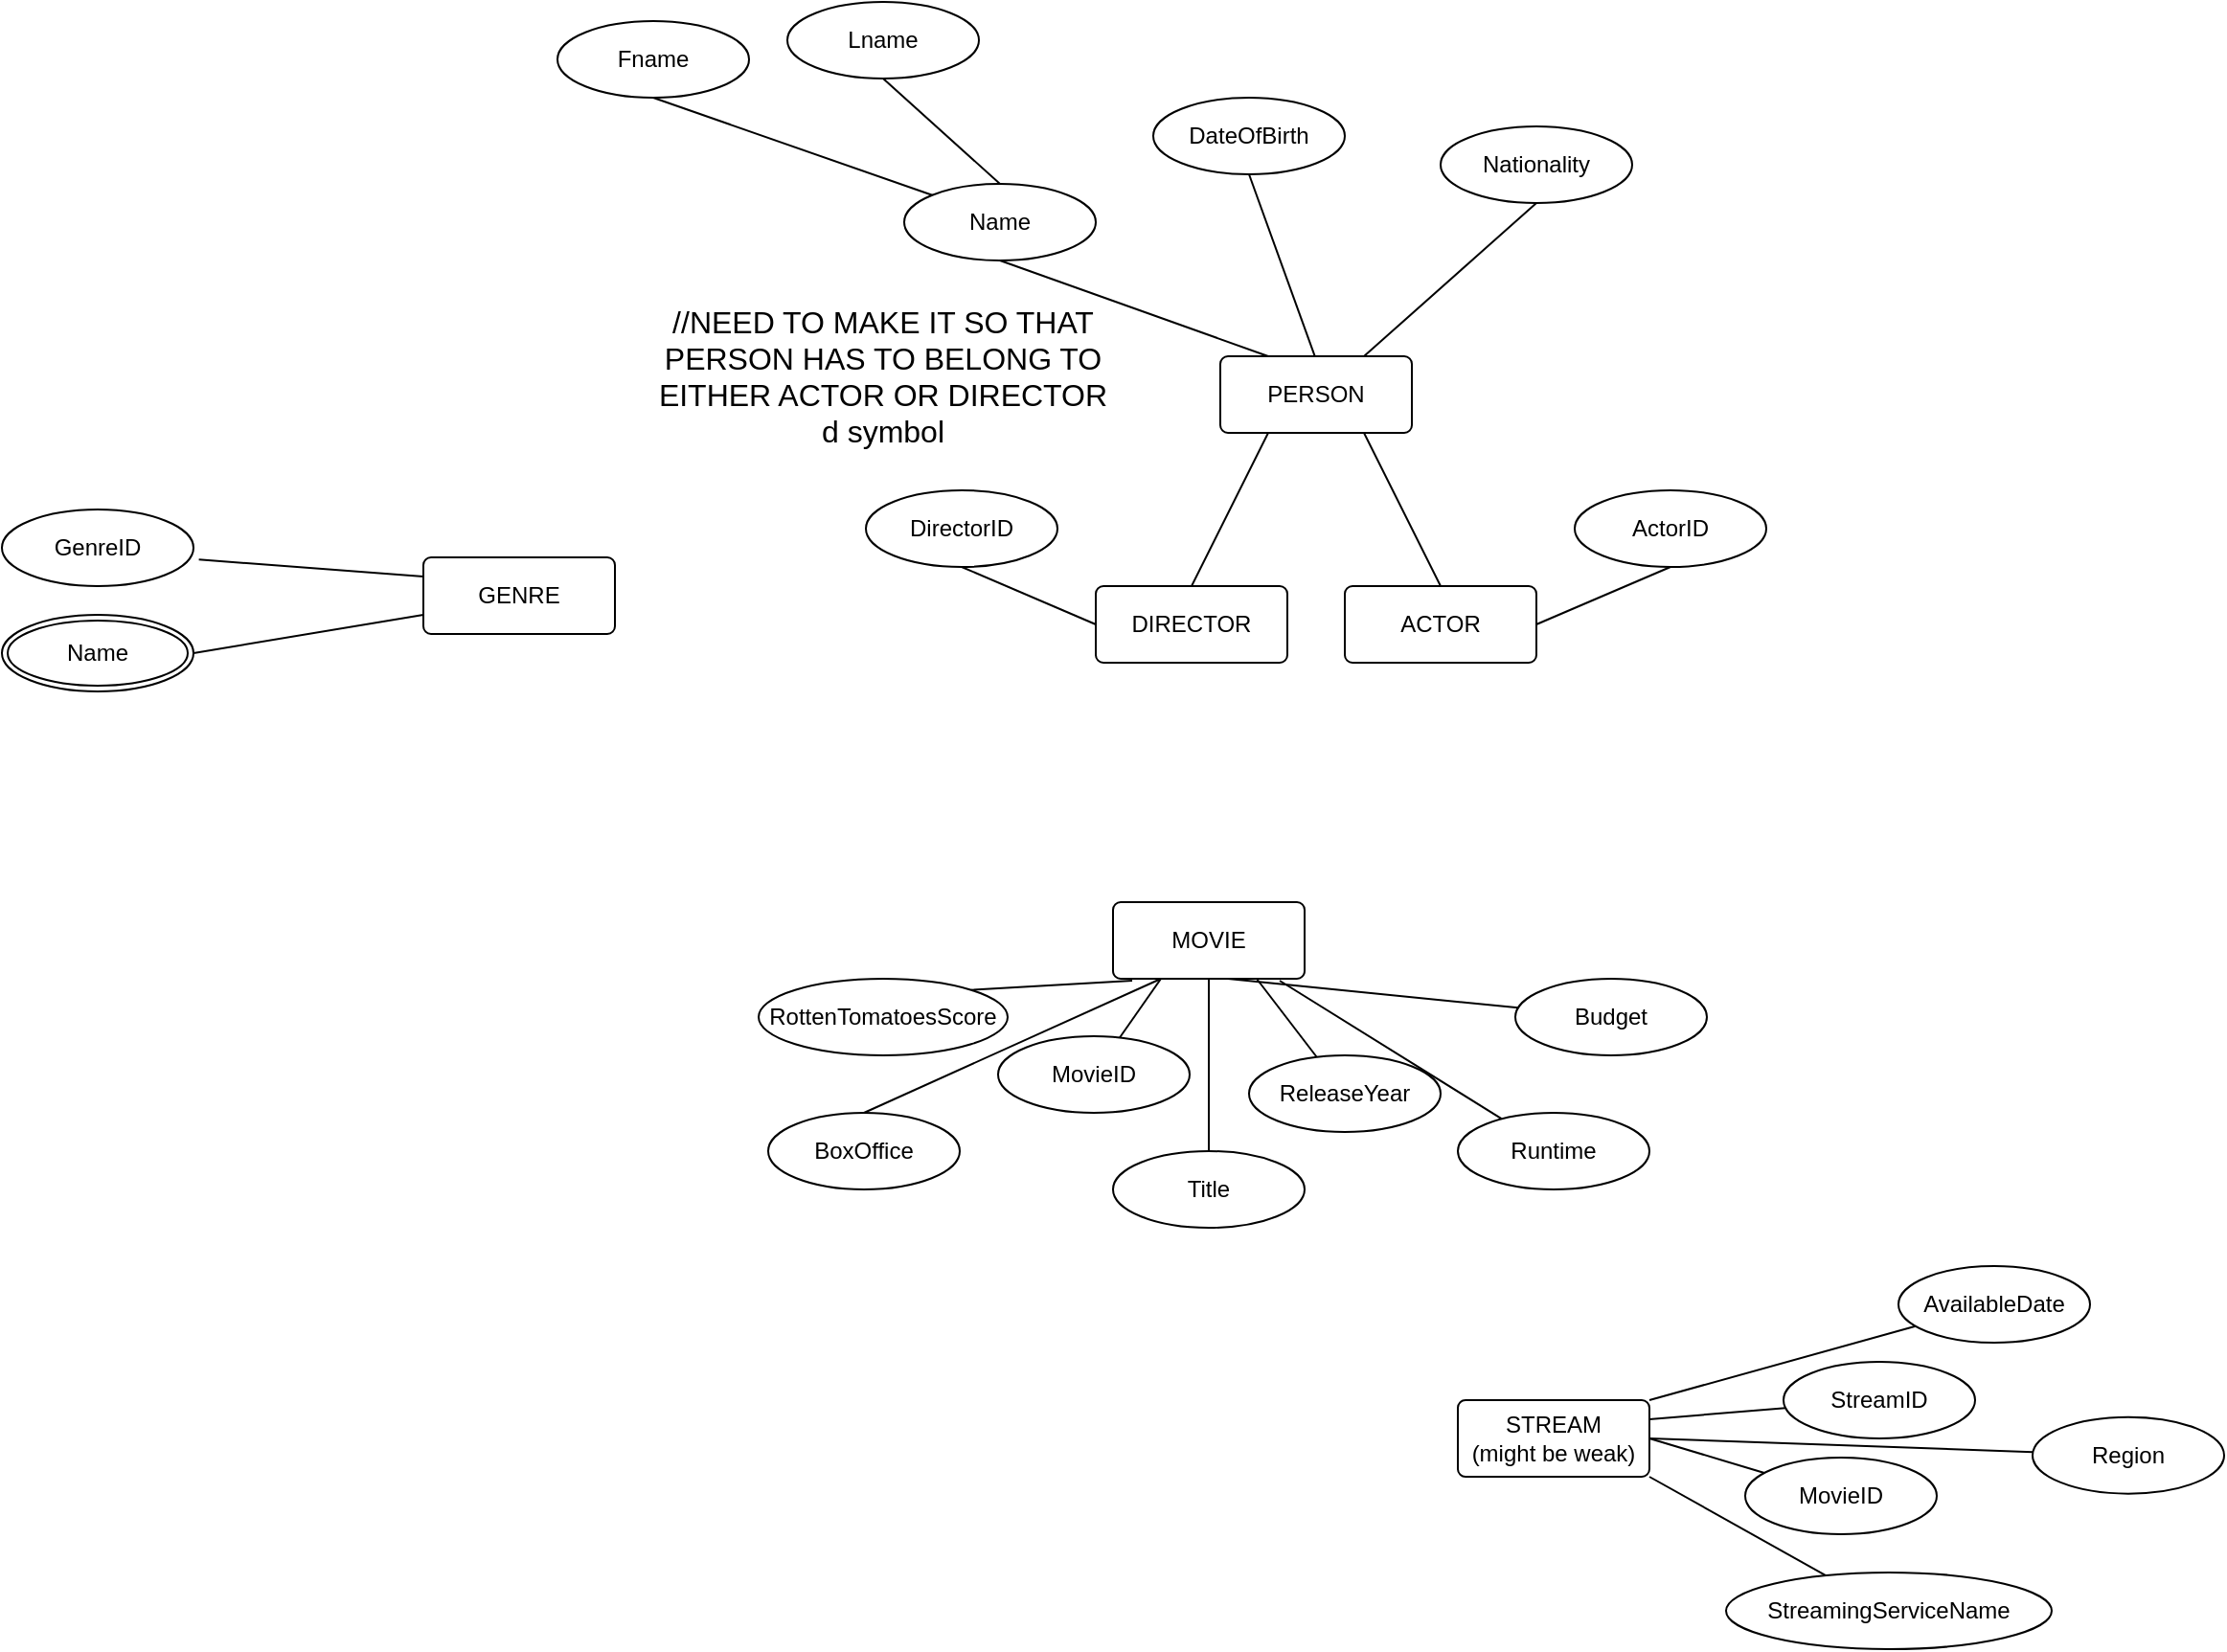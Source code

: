 <mxfile version="24.0.2" type="github">
  <diagram id="R2lEEEUBdFMjLlhIrx00" name="Page-1">
    <mxGraphModel dx="1458" dy="702" grid="1" gridSize="10" guides="1" tooltips="1" connect="1" arrows="1" fold="1" page="1" pageScale="1" pageWidth="850" pageHeight="1100" math="0" shadow="0" extFonts="Permanent Marker^https://fonts.googleapis.com/css?family=Permanent+Marker">
      <root>
        <mxCell id="0" />
        <mxCell id="1" parent="0" />
        <mxCell id="fxX5GoJw1D74PvkWUNWs-8" value="" style="endArrow=none;html=1;rounded=0;fontSize=12;startSize=8;endSize=8;curved=1;exitX=0.25;exitY=0;exitDx=0;exitDy=0;entryX=0.5;entryY=1;entryDx=0;entryDy=0;" parent="1" source="fxX5GoJw1D74PvkWUNWs-40" target="fxX5GoJw1D74PvkWUNWs-46" edge="1">
          <mxGeometry width="50" height="50" relative="1" as="geometry">
            <mxPoint x="-4.0" y="195.36" as="sourcePoint" />
            <mxPoint x="-56.941" y="174.888" as="targetPoint" />
          </mxGeometry>
        </mxCell>
        <mxCell id="fxX5GoJw1D74PvkWUNWs-11" value="" style="endArrow=none;html=1;rounded=0;fontSize=12;startSize=8;endSize=8;curved=1;exitX=0.506;exitY=0.087;exitDx=0;exitDy=0;exitPerimeter=0;entryX=0.5;entryY=1;entryDx=0;entryDy=0;" parent="1" source="fxX5GoJw1D74PvkWUNWs-40" target="fxX5GoJw1D74PvkWUNWs-47" edge="1">
          <mxGeometry width="50" height="50" relative="1" as="geometry">
            <mxPoint x="26.96" y="196.98" as="sourcePoint" />
            <mxPoint x="32.749" y="134.941" as="targetPoint" />
          </mxGeometry>
        </mxCell>
        <mxCell id="fxX5GoJw1D74PvkWUNWs-14" value="" style="endArrow=none;html=1;rounded=0;fontSize=12;startSize=8;endSize=8;curved=1;exitX=0.75;exitY=0;exitDx=0;exitDy=0;entryX=0.5;entryY=1;entryDx=0;entryDy=0;" parent="1" source="fxX5GoJw1D74PvkWUNWs-40" target="fxX5GoJw1D74PvkWUNWs-48" edge="1">
          <mxGeometry width="50" height="50" relative="1" as="geometry">
            <mxPoint x="101.0" y="225" as="sourcePoint" />
            <mxPoint x="163.221" y="145.455" as="targetPoint" />
          </mxGeometry>
        </mxCell>
        <mxCell id="fxX5GoJw1D74PvkWUNWs-16" value="" style="endArrow=none;html=1;rounded=0;fontSize=12;startSize=8;endSize=8;curved=1;exitX=0;exitY=0;exitDx=0;exitDy=0;entryX=0.5;entryY=1;entryDx=0;entryDy=0;" parent="1" source="fxX5GoJw1D74PvkWUNWs-46" target="fxX5GoJw1D74PvkWUNWs-49" edge="1">
          <mxGeometry width="50" height="50" relative="1" as="geometry">
            <mxPoint x="-143.44" y="121.24" as="sourcePoint" />
            <mxPoint x="-272.1" y="87.96" as="targetPoint" />
          </mxGeometry>
        </mxCell>
        <mxCell id="fxX5GoJw1D74PvkWUNWs-30" value="" style="endArrow=none;html=1;rounded=0;fontSize=12;startSize=8;endSize=8;curved=1;entryX=0.5;entryY=1;entryDx=0;entryDy=0;exitX=0.5;exitY=0;exitDx=0;exitDy=0;" parent="1" source="fxX5GoJw1D74PvkWUNWs-46" target="fxX5GoJw1D74PvkWUNWs-50" edge="1">
          <mxGeometry width="50" height="50" relative="1" as="geometry">
            <mxPoint x="-134.32" y="117.64" as="sourcePoint" />
            <mxPoint x="-139" y="90" as="targetPoint" />
          </mxGeometry>
        </mxCell>
        <mxCell id="fxX5GoJw1D74PvkWUNWs-33" value="&lt;div&gt;//NEED TO MAKE IT SO THAT PERSON HAS TO BELONG TO EITHER ACTOR OR DIRECTOR&lt;/div&gt;&lt;div&gt;d symbol&lt;/div&gt;&lt;div&gt;&lt;br&gt;&lt;/div&gt;" style="text;html=1;align=center;verticalAlign=middle;whiteSpace=wrap;rounded=0;fontSize=16;" parent="1" vertex="1">
          <mxGeometry x="-310" y="210" width="280" height="30" as="geometry" />
        </mxCell>
        <mxCell id="fxX5GoJw1D74PvkWUNWs-34" value="" style="endArrow=none;html=1;rounded=0;fontSize=12;startSize=8;endSize=8;curved=1;exitX=0.5;exitY=0;exitDx=0;exitDy=0;entryX=0.25;entryY=1;entryDx=0;entryDy=0;" parent="1" source="fxX5GoJw1D74PvkWUNWs-39" target="fxX5GoJw1D74PvkWUNWs-40" edge="1">
          <mxGeometry width="50" height="50" relative="1" as="geometry">
            <mxPoint x="-84" y="325" as="sourcePoint" />
            <mxPoint x="41.0" y="255" as="targetPoint" />
          </mxGeometry>
        </mxCell>
        <mxCell id="fxX5GoJw1D74PvkWUNWs-38" value="ACTOR" style="rounded=1;arcSize=10;whiteSpace=wrap;html=1;align=center;" parent="1" vertex="1">
          <mxGeometry x="71" y="325" width="100" height="40" as="geometry" />
        </mxCell>
        <mxCell id="fxX5GoJw1D74PvkWUNWs-39" value="DIRECTOR" style="rounded=1;arcSize=10;whiteSpace=wrap;html=1;align=center;" parent="1" vertex="1">
          <mxGeometry x="-59" y="325" width="100" height="40" as="geometry" />
        </mxCell>
        <mxCell id="fxX5GoJw1D74PvkWUNWs-40" value="PERSON" style="rounded=1;arcSize=10;whiteSpace=wrap;html=1;align=center;" parent="1" vertex="1">
          <mxGeometry x="6" y="205" width="100" height="40" as="geometry" />
        </mxCell>
        <mxCell id="fxX5GoJw1D74PvkWUNWs-43" value="MOVIE" style="rounded=1;arcSize=10;whiteSpace=wrap;html=1;align=center;" parent="1" vertex="1">
          <mxGeometry x="-50" y="490" width="100" height="40" as="geometry" />
        </mxCell>
        <mxCell id="fxX5GoJw1D74PvkWUNWs-44" value="GENRE" style="rounded=1;arcSize=10;whiteSpace=wrap;html=1;align=center;" parent="1" vertex="1">
          <mxGeometry x="-410" y="310" width="100" height="40" as="geometry" />
        </mxCell>
        <mxCell id="fxX5GoJw1D74PvkWUNWs-45" value="&lt;div&gt;STREAM&lt;/div&gt;&lt;div&gt;(might be weak)&lt;br&gt;&lt;/div&gt;" style="rounded=1;arcSize=10;whiteSpace=wrap;html=1;align=center;" parent="1" vertex="1">
          <mxGeometry x="130" y="750" width="100" height="40" as="geometry" />
        </mxCell>
        <mxCell id="fxX5GoJw1D74PvkWUNWs-46" value="Name" style="ellipse;whiteSpace=wrap;html=1;align=center;" parent="1" vertex="1">
          <mxGeometry x="-159" y="115" width="100" height="40" as="geometry" />
        </mxCell>
        <mxCell id="fxX5GoJw1D74PvkWUNWs-47" value="DateOfBirth" style="ellipse;whiteSpace=wrap;html=1;align=center;" parent="1" vertex="1">
          <mxGeometry x="-29" y="70" width="100" height="40" as="geometry" />
        </mxCell>
        <mxCell id="fxX5GoJw1D74PvkWUNWs-48" value="Nationality" style="ellipse;whiteSpace=wrap;html=1;align=center;" parent="1" vertex="1">
          <mxGeometry x="121" y="85" width="100" height="40" as="geometry" />
        </mxCell>
        <mxCell id="fxX5GoJw1D74PvkWUNWs-49" value="Fname" style="ellipse;whiteSpace=wrap;html=1;align=center;" parent="1" vertex="1">
          <mxGeometry x="-340" y="30" width="100" height="40" as="geometry" />
        </mxCell>
        <mxCell id="fxX5GoJw1D74PvkWUNWs-50" value="Lname" style="ellipse;whiteSpace=wrap;html=1;align=center;" parent="1" vertex="1">
          <mxGeometry x="-220" y="20" width="100" height="40" as="geometry" />
        </mxCell>
        <mxCell id="fxX5GoJw1D74PvkWUNWs-51" value="" style="endArrow=none;html=1;rounded=0;fontSize=12;startSize=8;endSize=8;curved=1;entryX=0.75;entryY=1;entryDx=0;entryDy=0;exitX=0.5;exitY=0;exitDx=0;exitDy=0;" parent="1" source="fxX5GoJw1D74PvkWUNWs-38" target="fxX5GoJw1D74PvkWUNWs-40" edge="1">
          <mxGeometry relative="1" as="geometry">
            <mxPoint x="-49" y="295" as="sourcePoint" />
            <mxPoint x="111" y="295" as="targetPoint" />
          </mxGeometry>
        </mxCell>
        <mxCell id="fxX5GoJw1D74PvkWUNWs-53" value="&lt;div&gt;DirectorID&lt;/div&gt;" style="ellipse;whiteSpace=wrap;html=1;align=center;" parent="1" vertex="1">
          <mxGeometry x="-179" y="275" width="100" height="40" as="geometry" />
        </mxCell>
        <mxCell id="fxX5GoJw1D74PvkWUNWs-55" value="" style="endArrow=none;html=1;rounded=0;fontSize=12;startSize=8;endSize=8;curved=1;exitX=0.5;exitY=1;exitDx=0;exitDy=0;entryX=0;entryY=0.5;entryDx=0;entryDy=0;" parent="1" source="fxX5GoJw1D74PvkWUNWs-53" target="fxX5GoJw1D74PvkWUNWs-39" edge="1">
          <mxGeometry relative="1" as="geometry">
            <mxPoint x="-239" y="375" as="sourcePoint" />
            <mxPoint x="-79" y="375" as="targetPoint" />
          </mxGeometry>
        </mxCell>
        <mxCell id="fxX5GoJw1D74PvkWUNWs-56" value="" style="endArrow=none;html=1;rounded=0;fontSize=12;startSize=8;endSize=8;curved=1;exitX=1;exitY=0.5;exitDx=0;exitDy=0;entryX=0.5;entryY=1;entryDx=0;entryDy=0;" parent="1" source="fxX5GoJw1D74PvkWUNWs-38" target="fxX5GoJw1D74PvkWUNWs-57" edge="1">
          <mxGeometry relative="1" as="geometry">
            <mxPoint x="191" y="295" as="sourcePoint" />
            <mxPoint x="281" y="325" as="targetPoint" />
          </mxGeometry>
        </mxCell>
        <mxCell id="fxX5GoJw1D74PvkWUNWs-57" value="ActorID" style="ellipse;whiteSpace=wrap;html=1;align=center;" parent="1" vertex="1">
          <mxGeometry x="191" y="275" width="100" height="40" as="geometry" />
        </mxCell>
        <mxCell id="qy2jAAidcB_i0tZy5J_H-1" value="" style="endArrow=none;html=1;rounded=0;fontSize=12;startSize=8;endSize=8;curved=1;exitX=0.25;exitY=1;exitDx=0;exitDy=0;" edge="1" parent="1" source="fxX5GoJw1D74PvkWUNWs-43" target="qy2jAAidcB_i0tZy5J_H-2">
          <mxGeometry relative="1" as="geometry">
            <mxPoint x="-30" y="560" as="sourcePoint" />
            <mxPoint x="-40" y="560" as="targetPoint" />
          </mxGeometry>
        </mxCell>
        <mxCell id="qy2jAAidcB_i0tZy5J_H-2" value="MovieID" style="ellipse;whiteSpace=wrap;html=1;align=center;" vertex="1" parent="1">
          <mxGeometry x="-110" y="560" width="100" height="40" as="geometry" />
        </mxCell>
        <mxCell id="qy2jAAidcB_i0tZy5J_H-3" value="" style="endArrow=none;html=1;rounded=0;fontSize=12;startSize=8;endSize=8;curved=1;exitX=0.5;exitY=1;exitDx=0;exitDy=0;" edge="1" parent="1" source="fxX5GoJw1D74PvkWUNWs-43" target="qy2jAAidcB_i0tZy5J_H-4">
          <mxGeometry relative="1" as="geometry">
            <mxPoint x="10" y="550" as="sourcePoint" />
            <mxPoint x="30" y="560" as="targetPoint" />
          </mxGeometry>
        </mxCell>
        <mxCell id="qy2jAAidcB_i0tZy5J_H-4" value="Title" style="ellipse;whiteSpace=wrap;html=1;align=center;" vertex="1" parent="1">
          <mxGeometry x="-50" y="620" width="100" height="40" as="geometry" />
        </mxCell>
        <mxCell id="qy2jAAidcB_i0tZy5J_H-5" value="" style="endArrow=none;html=1;rounded=0;fontSize=12;startSize=8;endSize=8;curved=1;exitX=0.75;exitY=1;exitDx=0;exitDy=0;" edge="1" parent="1" source="fxX5GoJw1D74PvkWUNWs-43" target="qy2jAAidcB_i0tZy5J_H-6">
          <mxGeometry relative="1" as="geometry">
            <mxPoint x="31" y="574.5" as="sourcePoint" />
            <mxPoint x="60" y="560" as="targetPoint" />
          </mxGeometry>
        </mxCell>
        <mxCell id="qy2jAAidcB_i0tZy5J_H-6" value="ReleaseYear" style="ellipse;whiteSpace=wrap;html=1;align=center;" vertex="1" parent="1">
          <mxGeometry x="21" y="570" width="100" height="40" as="geometry" />
        </mxCell>
        <mxCell id="qy2jAAidcB_i0tZy5J_H-7" value="" style="endArrow=none;html=1;rounded=0;fontSize=12;startSize=8;endSize=8;curved=1;exitX=0.87;exitY=1.025;exitDx=0;exitDy=0;exitPerimeter=0;" edge="1" parent="1" source="fxX5GoJw1D74PvkWUNWs-43" target="qy2jAAidcB_i0tZy5J_H-8">
          <mxGeometry relative="1" as="geometry">
            <mxPoint x="61" y="540" as="sourcePoint" />
            <mxPoint x="180" y="620" as="targetPoint" />
          </mxGeometry>
        </mxCell>
        <mxCell id="qy2jAAidcB_i0tZy5J_H-8" value="&lt;div&gt;Runtime&lt;/div&gt;" style="ellipse;whiteSpace=wrap;html=1;align=center;" vertex="1" parent="1">
          <mxGeometry x="130" y="600" width="100" height="40" as="geometry" />
        </mxCell>
        <mxCell id="qy2jAAidcB_i0tZy5J_H-9" value="" style="endArrow=none;html=1;rounded=0;fontSize=12;startSize=8;endSize=8;curved=1;entryX=0.1;entryY=1.025;entryDx=0;entryDy=0;entryPerimeter=0;exitX=1;exitY=0;exitDx=0;exitDy=0;" edge="1" parent="1" source="qy2jAAidcB_i0tZy5J_H-12" target="fxX5GoJw1D74PvkWUNWs-43">
          <mxGeometry relative="1" as="geometry">
            <mxPoint x="-140" y="520" as="sourcePoint" />
            <mxPoint x="-29" y="540" as="targetPoint" />
          </mxGeometry>
        </mxCell>
        <mxCell id="qy2jAAidcB_i0tZy5J_H-12" value="RottenTomatoesScore" style="ellipse;whiteSpace=wrap;html=1;align=center;" vertex="1" parent="1">
          <mxGeometry x="-235" y="530" width="130" height="40" as="geometry" />
        </mxCell>
        <mxCell id="qy2jAAidcB_i0tZy5J_H-13" value="" style="endArrow=none;html=1;rounded=0;fontSize=12;startSize=8;endSize=8;curved=1;" edge="1" parent="1" target="qy2jAAidcB_i0tZy5J_H-14">
          <mxGeometry relative="1" as="geometry">
            <mxPoint x="10" y="530" as="sourcePoint" />
            <mxPoint x="60" y="700" as="targetPoint" />
          </mxGeometry>
        </mxCell>
        <mxCell id="qy2jAAidcB_i0tZy5J_H-14" value="Budget" style="ellipse;whiteSpace=wrap;html=1;align=center;" vertex="1" parent="1">
          <mxGeometry x="160" y="530" width="100" height="40" as="geometry" />
        </mxCell>
        <mxCell id="qy2jAAidcB_i0tZy5J_H-15" value="" style="endArrow=none;html=1;rounded=0;fontSize=12;startSize=8;endSize=8;curved=1;entryX=0.25;entryY=1;entryDx=0;entryDy=0;exitX=0.5;exitY=0;exitDx=0;exitDy=0;" edge="1" parent="1" source="qy2jAAidcB_i0tZy5J_H-16" target="fxX5GoJw1D74PvkWUNWs-43">
          <mxGeometry relative="1" as="geometry">
            <mxPoint x="-70" y="680" as="sourcePoint" />
            <mxPoint x="-50" y="670" as="targetPoint" />
          </mxGeometry>
        </mxCell>
        <mxCell id="qy2jAAidcB_i0tZy5J_H-16" value="BoxOffice" style="ellipse;whiteSpace=wrap;html=1;align=center;" vertex="1" parent="1">
          <mxGeometry x="-230" y="600" width="100" height="40" as="geometry" />
        </mxCell>
        <mxCell id="qy2jAAidcB_i0tZy5J_H-17" value="" style="endArrow=none;html=1;rounded=0;fontSize=12;startSize=8;endSize=8;curved=1;entryX=0;entryY=0.25;entryDx=0;entryDy=0;exitX=1.028;exitY=0.654;exitDx=0;exitDy=0;exitPerimeter=0;" edge="1" parent="1" source="qy2jAAidcB_i0tZy5J_H-18" target="fxX5GoJw1D74PvkWUNWs-44">
          <mxGeometry relative="1" as="geometry">
            <mxPoint x="-520" y="310" as="sourcePoint" />
            <mxPoint x="-450" y="310" as="targetPoint" />
          </mxGeometry>
        </mxCell>
        <mxCell id="qy2jAAidcB_i0tZy5J_H-18" value="GenreID" style="ellipse;whiteSpace=wrap;html=1;align=center;" vertex="1" parent="1">
          <mxGeometry x="-630" y="285" width="100" height="40" as="geometry" />
        </mxCell>
        <mxCell id="qy2jAAidcB_i0tZy5J_H-19" value="" style="endArrow=none;html=1;rounded=0;fontSize=12;startSize=8;endSize=8;curved=1;entryX=0;entryY=0.75;entryDx=0;entryDy=0;exitX=1;exitY=0.5;exitDx=0;exitDy=0;" edge="1" parent="1" source="qy2jAAidcB_i0tZy5J_H-31" target="fxX5GoJw1D74PvkWUNWs-44">
          <mxGeometry relative="1" as="geometry">
            <mxPoint x="-550" y="360" as="sourcePoint" />
            <mxPoint x="-440" y="350" as="targetPoint" />
          </mxGeometry>
        </mxCell>
        <mxCell id="qy2jAAidcB_i0tZy5J_H-21" value="" style="endArrow=none;html=1;rounded=0;fontSize=12;startSize=8;endSize=8;curved=1;exitX=1;exitY=0.25;exitDx=0;exitDy=0;" edge="1" parent="1" source="fxX5GoJw1D74PvkWUNWs-45" target="qy2jAAidcB_i0tZy5J_H-22">
          <mxGeometry relative="1" as="geometry">
            <mxPoint x="280" y="750" as="sourcePoint" />
            <mxPoint x="340" y="760" as="targetPoint" />
          </mxGeometry>
        </mxCell>
        <mxCell id="qy2jAAidcB_i0tZy5J_H-22" value="StreamID" style="ellipse;whiteSpace=wrap;html=1;align=center;" vertex="1" parent="1">
          <mxGeometry x="300" y="730" width="100" height="40" as="geometry" />
        </mxCell>
        <mxCell id="qy2jAAidcB_i0tZy5J_H-23" value="" style="endArrow=none;html=1;rounded=0;fontSize=12;startSize=8;endSize=8;curved=1;exitX=1;exitY=0.5;exitDx=0;exitDy=0;" edge="1" parent="1" source="fxX5GoJw1D74PvkWUNWs-45" target="qy2jAAidcB_i0tZy5J_H-24">
          <mxGeometry relative="1" as="geometry">
            <mxPoint x="260" y="800" as="sourcePoint" />
            <mxPoint x="330" y="800" as="targetPoint" />
          </mxGeometry>
        </mxCell>
        <mxCell id="qy2jAAidcB_i0tZy5J_H-24" value="MovieID" style="ellipse;whiteSpace=wrap;html=1;align=center;" vertex="1" parent="1">
          <mxGeometry x="280" y="780" width="100" height="40" as="geometry" />
        </mxCell>
        <mxCell id="qy2jAAidcB_i0tZy5J_H-25" value="" style="endArrow=none;html=1;rounded=0;fontSize=12;startSize=8;endSize=8;curved=1;exitX=1;exitY=1;exitDx=0;exitDy=0;" edge="1" parent="1" source="fxX5GoJw1D74PvkWUNWs-45" target="qy2jAAidcB_i0tZy5J_H-26">
          <mxGeometry relative="1" as="geometry">
            <mxPoint x="240" y="810" as="sourcePoint" />
            <mxPoint x="320" y="860" as="targetPoint" />
          </mxGeometry>
        </mxCell>
        <mxCell id="qy2jAAidcB_i0tZy5J_H-26" value="StreamingServiceName" style="ellipse;whiteSpace=wrap;html=1;align=center;" vertex="1" parent="1">
          <mxGeometry x="270" y="840" width="170" height="40" as="geometry" />
        </mxCell>
        <mxCell id="qy2jAAidcB_i0tZy5J_H-27" value="" style="endArrow=none;html=1;rounded=0;fontSize=12;startSize=8;endSize=8;curved=1;exitX=1;exitY=0;exitDx=0;exitDy=0;" edge="1" parent="1" source="fxX5GoJw1D74PvkWUNWs-45" target="qy2jAAidcB_i0tZy5J_H-28">
          <mxGeometry relative="1" as="geometry">
            <mxPoint x="250" y="700" as="sourcePoint" />
            <mxPoint x="410" y="700" as="targetPoint" />
          </mxGeometry>
        </mxCell>
        <mxCell id="qy2jAAidcB_i0tZy5J_H-28" value="AvailableDate" style="ellipse;whiteSpace=wrap;html=1;align=center;" vertex="1" parent="1">
          <mxGeometry x="360" y="680" width="100" height="40" as="geometry" />
        </mxCell>
        <mxCell id="qy2jAAidcB_i0tZy5J_H-29" value="" style="endArrow=none;html=1;rounded=0;fontSize=12;startSize=8;endSize=8;curved=1;exitX=1;exitY=0.5;exitDx=0;exitDy=0;" edge="1" parent="1" source="fxX5GoJw1D74PvkWUNWs-45" target="qy2jAAidcB_i0tZy5J_H-30">
          <mxGeometry relative="1" as="geometry">
            <mxPoint x="320" y="778.82" as="sourcePoint" />
            <mxPoint x="480" y="778.82" as="targetPoint" />
          </mxGeometry>
        </mxCell>
        <mxCell id="qy2jAAidcB_i0tZy5J_H-30" value="Region" style="ellipse;whiteSpace=wrap;html=1;align=center;" vertex="1" parent="1">
          <mxGeometry x="430" y="758.82" width="100" height="40" as="geometry" />
        </mxCell>
        <mxCell id="qy2jAAidcB_i0tZy5J_H-31" value="Name" style="ellipse;shape=doubleEllipse;margin=3;whiteSpace=wrap;html=1;align=center;" vertex="1" parent="1">
          <mxGeometry x="-630" y="340" width="100" height="40" as="geometry" />
        </mxCell>
      </root>
    </mxGraphModel>
  </diagram>
</mxfile>
